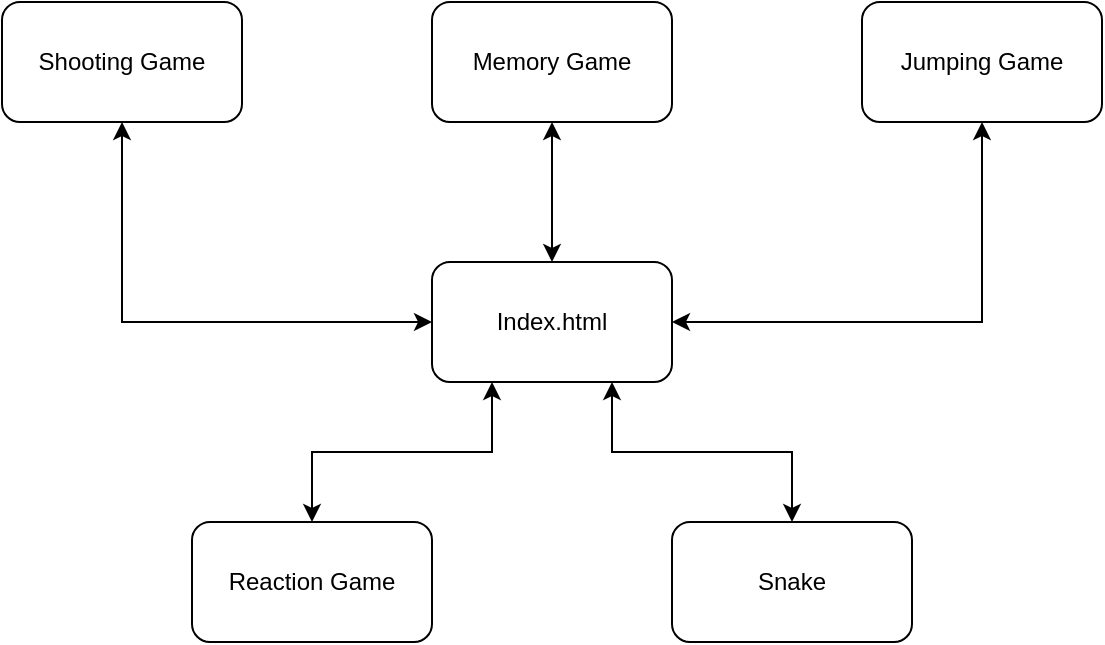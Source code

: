 <mxfile version="13.10.2" type="device"><diagram id="MZxxJVpNZjwybWGPRlxm" name="Page-1"><mxGraphModel dx="1038" dy="477" grid="1" gridSize="10" guides="1" tooltips="1" connect="1" arrows="1" fold="1" page="1" pageScale="1" pageWidth="850" pageHeight="1100" math="0" shadow="0"><root><mxCell id="0"/><mxCell id="1" parent="0"/><mxCell id="_8ZJqEA55keVaPGnuLo7-6" style="edgeStyle=orthogonalEdgeStyle;rounded=0;orthogonalLoop=1;jettySize=auto;html=1;exitX=0.5;exitY=0;exitDx=0;exitDy=0;entryX=0.5;entryY=1;entryDx=0;entryDy=0;startArrow=classic;startFill=1;" edge="1" parent="1" source="_8ZJqEA55keVaPGnuLo7-1" target="_8ZJqEA55keVaPGnuLo7-2"><mxGeometry relative="1" as="geometry"/></mxCell><mxCell id="_8ZJqEA55keVaPGnuLo7-7" style="edgeStyle=orthogonalEdgeStyle;rounded=0;orthogonalLoop=1;jettySize=auto;html=1;exitX=1;exitY=0.5;exitDx=0;exitDy=0;entryX=0.5;entryY=1;entryDx=0;entryDy=0;startArrow=classic;startFill=1;" edge="1" parent="1" source="_8ZJqEA55keVaPGnuLo7-1" target="_8ZJqEA55keVaPGnuLo7-5"><mxGeometry relative="1" as="geometry"/></mxCell><mxCell id="_8ZJqEA55keVaPGnuLo7-8" style="edgeStyle=orthogonalEdgeStyle;rounded=0;orthogonalLoop=1;jettySize=auto;html=1;exitX=0;exitY=0.5;exitDx=0;exitDy=0;entryX=0.5;entryY=1;entryDx=0;entryDy=0;startArrow=classic;startFill=1;" edge="1" parent="1" source="_8ZJqEA55keVaPGnuLo7-1" target="_8ZJqEA55keVaPGnuLo7-3"><mxGeometry relative="1" as="geometry"/></mxCell><mxCell id="_8ZJqEA55keVaPGnuLo7-11" style="edgeStyle=orthogonalEdgeStyle;rounded=0;orthogonalLoop=1;jettySize=auto;html=1;exitX=0.25;exitY=1;exitDx=0;exitDy=0;entryX=0.5;entryY=0;entryDx=0;entryDy=0;startArrow=classic;startFill=1;" edge="1" parent="1" source="_8ZJqEA55keVaPGnuLo7-1" target="_8ZJqEA55keVaPGnuLo7-4"><mxGeometry relative="1" as="geometry"/></mxCell><mxCell id="_8ZJqEA55keVaPGnuLo7-12" style="edgeStyle=orthogonalEdgeStyle;rounded=0;orthogonalLoop=1;jettySize=auto;html=1;exitX=0.75;exitY=1;exitDx=0;exitDy=0;entryX=0.5;entryY=0;entryDx=0;entryDy=0;startArrow=classic;startFill=1;" edge="1" parent="1" source="_8ZJqEA55keVaPGnuLo7-1" target="_8ZJqEA55keVaPGnuLo7-9"><mxGeometry relative="1" as="geometry"/></mxCell><mxCell id="_8ZJqEA55keVaPGnuLo7-1" value="Index.html" style="rounded=1;whiteSpace=wrap;html=1;" vertex="1" parent="1"><mxGeometry x="365" y="220" width="120" height="60" as="geometry"/></mxCell><mxCell id="_8ZJqEA55keVaPGnuLo7-2" value="Memory Game" style="rounded=1;whiteSpace=wrap;html=1;" vertex="1" parent="1"><mxGeometry x="365" y="90" width="120" height="60" as="geometry"/></mxCell><mxCell id="_8ZJqEA55keVaPGnuLo7-3" value="Shooting Game" style="rounded=1;whiteSpace=wrap;html=1;" vertex="1" parent="1"><mxGeometry x="150" y="90" width="120" height="60" as="geometry"/></mxCell><mxCell id="_8ZJqEA55keVaPGnuLo7-4" value="Reaction Game" style="rounded=1;whiteSpace=wrap;html=1;" vertex="1" parent="1"><mxGeometry x="245" y="350" width="120" height="60" as="geometry"/></mxCell><mxCell id="_8ZJqEA55keVaPGnuLo7-5" value="Jumping Game" style="rounded=1;whiteSpace=wrap;html=1;" vertex="1" parent="1"><mxGeometry x="580" y="90" width="120" height="60" as="geometry"/></mxCell><mxCell id="_8ZJqEA55keVaPGnuLo7-9" value="Snake" style="rounded=1;whiteSpace=wrap;html=1;" vertex="1" parent="1"><mxGeometry x="485" y="350" width="120" height="60" as="geometry"/></mxCell></root></mxGraphModel></diagram></mxfile>